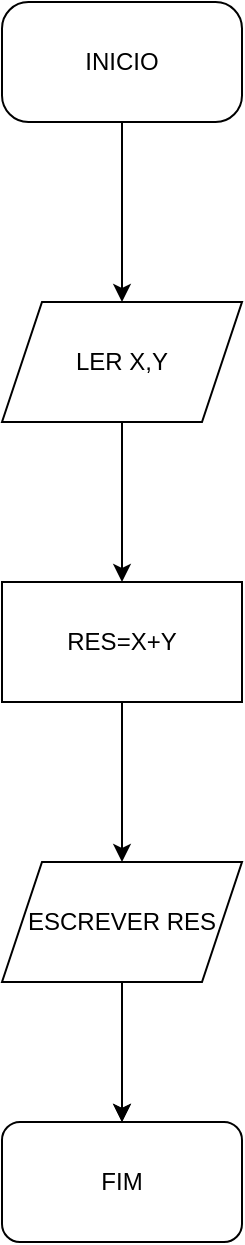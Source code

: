 <mxfile version="22.0.4" type="github">
  <diagram name="Página-1" id="toq6luX65IeYFPLCr0MN">
    <mxGraphModel dx="1434" dy="790" grid="1" gridSize="10" guides="1" tooltips="1" connect="1" arrows="1" fold="1" page="1" pageScale="1" pageWidth="827" pageHeight="1169" math="0" shadow="0">
      <root>
        <mxCell id="0" />
        <mxCell id="1" parent="0" />
        <mxCell id="KugjkdQk2yRVGFWk6vhb-5" value="INICIO" style="rounded=1;whiteSpace=wrap;html=1;arcSize=22;" vertex="1" parent="1">
          <mxGeometry x="330" y="40" width="120" height="60" as="geometry" />
        </mxCell>
        <mxCell id="KugjkdQk2yRVGFWk6vhb-6" value="" style="endArrow=classic;html=1;rounded=0;exitX=0.5;exitY=1;exitDx=0;exitDy=0;" edge="1" parent="1" source="KugjkdQk2yRVGFWk6vhb-7">
          <mxGeometry width="50" height="50" relative="1" as="geometry">
            <mxPoint x="387.5" y="100" as="sourcePoint" />
            <mxPoint x="392.5" y="230" as="targetPoint" />
          </mxGeometry>
        </mxCell>
        <mxCell id="KugjkdQk2yRVGFWk6vhb-8" value="" style="endArrow=classic;html=1;rounded=0;exitX=0.5;exitY=1;exitDx=0;exitDy=0;" edge="1" parent="1" source="KugjkdQk2yRVGFWk6vhb-5" target="KugjkdQk2yRVGFWk6vhb-7">
          <mxGeometry width="50" height="50" relative="1" as="geometry">
            <mxPoint x="390" y="90" as="sourcePoint" />
            <mxPoint x="392.5" y="230" as="targetPoint" />
          </mxGeometry>
        </mxCell>
        <mxCell id="KugjkdQk2yRVGFWk6vhb-7" value="LER X,Y" style="shape=parallelogram;perimeter=parallelogramPerimeter;whiteSpace=wrap;html=1;fixedSize=1;" vertex="1" parent="1">
          <mxGeometry x="330" y="190" width="120" height="60" as="geometry" />
        </mxCell>
        <mxCell id="KugjkdQk2yRVGFWk6vhb-10" value="RES=X+Y" style="rounded=0;whiteSpace=wrap;html=1;" vertex="1" parent="1">
          <mxGeometry x="330" y="330" width="120" height="60" as="geometry" />
        </mxCell>
        <mxCell id="KugjkdQk2yRVGFWk6vhb-12" value="" style="endArrow=classic;html=1;rounded=0;exitX=0.5;exitY=1;exitDx=0;exitDy=0;entryX=0.5;entryY=0;entryDx=0;entryDy=0;" edge="1" parent="1" source="KugjkdQk2yRVGFWk6vhb-10" target="KugjkdQk2yRVGFWk6vhb-13">
          <mxGeometry width="50" height="50" relative="1" as="geometry">
            <mxPoint x="340" y="420" as="sourcePoint" />
            <mxPoint x="390" y="500" as="targetPoint" />
          </mxGeometry>
        </mxCell>
        <mxCell id="KugjkdQk2yRVGFWk6vhb-21" value="" style="edgeStyle=orthogonalEdgeStyle;rounded=0;orthogonalLoop=1;jettySize=auto;html=1;" edge="1" parent="1" source="KugjkdQk2yRVGFWk6vhb-13" target="KugjkdQk2yRVGFWk6vhb-15">
          <mxGeometry relative="1" as="geometry" />
        </mxCell>
        <mxCell id="KugjkdQk2yRVGFWk6vhb-13" value="ESCREVER RES" style="shape=parallelogram;perimeter=parallelogramPerimeter;whiteSpace=wrap;html=1;fixedSize=1;" vertex="1" parent="1">
          <mxGeometry x="330" y="470" width="120" height="60" as="geometry" />
        </mxCell>
        <mxCell id="KugjkdQk2yRVGFWk6vhb-14" value="" style="endArrow=classic;html=1;rounded=0;entryX=0.5;entryY=0;entryDx=0;entryDy=0;exitX=0.5;exitY=1;exitDx=0;exitDy=0;" edge="1" parent="1" source="KugjkdQk2yRVGFWk6vhb-13" target="KugjkdQk2yRVGFWk6vhb-15">
          <mxGeometry width="50" height="50" relative="1" as="geometry">
            <mxPoint x="390" y="550" as="sourcePoint" />
            <mxPoint x="390" y="660" as="targetPoint" />
          </mxGeometry>
        </mxCell>
        <mxCell id="KugjkdQk2yRVGFWk6vhb-15" value="FIM" style="rounded=1;whiteSpace=wrap;html=1;" vertex="1" parent="1">
          <mxGeometry x="330" y="600" width="120" height="60" as="geometry" />
        </mxCell>
        <mxCell id="KugjkdQk2yRVGFWk6vhb-20" value="" style="endArrow=classic;html=1;rounded=0;exitX=0.5;exitY=1;exitDx=0;exitDy=0;" edge="1" parent="1" source="KugjkdQk2yRVGFWk6vhb-7" target="KugjkdQk2yRVGFWk6vhb-10">
          <mxGeometry width="50" height="50" relative="1" as="geometry">
            <mxPoint x="390" y="430" as="sourcePoint" />
            <mxPoint x="440" y="380" as="targetPoint" />
          </mxGeometry>
        </mxCell>
      </root>
    </mxGraphModel>
  </diagram>
</mxfile>
